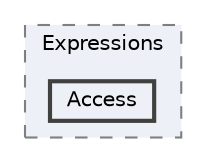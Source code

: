 digraph "src/BadScript2/Parser/Expressions/Access"
{
 // LATEX_PDF_SIZE
  bgcolor="transparent";
  edge [fontname=Helvetica,fontsize=10,labelfontname=Helvetica,labelfontsize=10];
  node [fontname=Helvetica,fontsize=10,shape=box,height=0.2,width=0.4];
  compound=true
  subgraph clusterdir_04d5912ed1f39ca84a48cfcfcfa62da9 {
    graph [ bgcolor="#edf0f7", pencolor="grey50", label="Expressions", fontname=Helvetica,fontsize=10 style="filled,dashed", URL="dir_04d5912ed1f39ca84a48cfcfcfa62da9.html",tooltip=""]
  dir_01f119b33fb420de86cf237b27659b0a [label="Access", fillcolor="#edf0f7", color="grey25", style="filled,bold", URL="dir_01f119b33fb420de86cf237b27659b0a.html",tooltip=""];
  }
}
